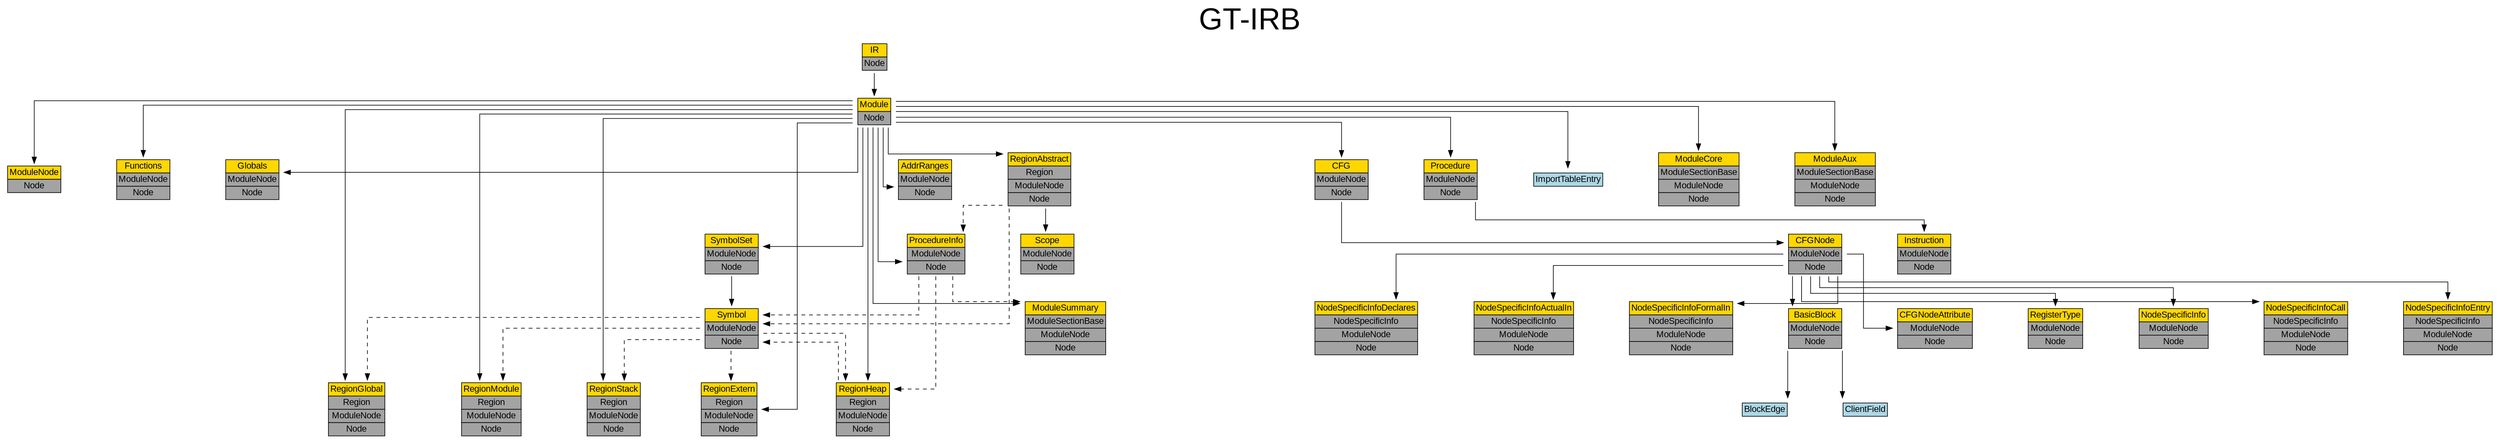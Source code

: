digraph quadtree {
	// title
	labelloc="t";
	label="GT-IRB";
	fontsize="48";
	graph [splines=ortho, nodesep=1.0];
	graph [fontname = "arial"];
 	node [fontname = "arial"];
 	edge [fontname = "arial"];
 	//rankdir="LR";

	// Inherited Types

	IR [shape=none, label=
		<<table border="0" cellspacing="0">
			<tr><td port="class" border="1" bgcolor="gold">IR</td></tr>
			<tr><td port="" border="1" bgcolor="grey64">Node</td></tr>
		</table>>
	]

	Module [shape=none, label=
		<<table border="0" cellspacing="0">
			<tr><td port="class" border="1" bgcolor="gold">Module</td></tr>
			<tr><td port="" border="1" bgcolor="grey64">Node</td></tr>
		</table>>
	]

	IR:class -> Module:class [headport=left, tailport=right];

	ModuleNode [shape=none, label=
		<<table border="0" cellspacing="0">
			<tr><td port="class" border="1" bgcolor="gold">ModuleNode</td></tr>
			<tr><td port="" border="1" bgcolor="grey64">Node</td></tr>
		</table>>
	]

	Module:class -> ModuleNode:class [headport=left, tailport=right];

	Functions [shape=none, label=
		<<table border="0" cellspacing="0">
			<tr><td port="class" border="1" bgcolor="gold">Functions</td></tr>
			<tr><td port="" border="1" bgcolor="grey64">ModuleNode</td></tr>
			<tr><td port="" border="1" bgcolor="grey64">Node</td></tr>
		</table>>
	]

	Module:class -> Functions:class [headport=left, tailport=right];

	Globals [shape=none, label=
		<<table border="0" cellspacing="0">
			<tr><td port="class" border="1" bgcolor="gold">Globals</td></tr>
			<tr><td port="" border="1" bgcolor="grey64">ModuleNode</td></tr>
			<tr><td port="" border="1" bgcolor="grey64">Node</td></tr>
		</table>>
	]

	Module:class -> Globals:class [headport=left, tailport=right];

	SymbolSet [shape=none, label=
		<<table border="0" cellspacing="0">
			<tr><td port="class" border="1" bgcolor="gold">SymbolSet</td></tr>
			<tr><td port="" border="1" bgcolor="grey64">ModuleNode</td></tr>
			<tr><td port="" border="1" bgcolor="grey64">Node</td></tr>
		</table>>
	]

	Module:class -> SymbolSet:class [headport=left, tailport=right];

	Symbol [shape=none, label=
		<<table border="0" cellspacing="0">
			<tr><td port="class" border="1" bgcolor="gold">Symbol</td></tr>
			<tr><td port="" border="1" bgcolor="grey64">ModuleNode</td></tr>
			<tr><td port="" border="1" bgcolor="grey64">Node</td></tr>
		</table>>
	]

	SymbolSet:class -> Symbol:class [headport=left, tailport=right];
	Symbol:region -> RegionGlobal:class [headport=left, tailport=right, style=dashed];
	Symbol:region -> RegionModule:class [headport=left, tailport=right, style=dashed];
	Symbol:region -> RegionStack:class [headport=left, tailport=right, style=dashed];
	Symbol:region -> RegionExtern:class [headport=left, tailport=right, style=dashed];
	Symbol:region -> RegionHeap:class [headport=left, tailport=right, style=dashed];

	AddrRanges [shape=none, label=
		<<table border="0" cellspacing="0">
			<tr><td port="class" border="1" bgcolor="gold">AddrRanges</td></tr>
			<tr><td port="" border="1" bgcolor="grey64">ModuleNode</td></tr>
			<tr><td port="" border="1" bgcolor="grey64">Node</td></tr>
		</table>>
	]

	Module:class -> AddrRanges:class [headport=left, tailport=right];

	ProcedureInfo [shape=none, label=
		<<table border="0" cellspacing="0">
			<tr><td port="class" border="1" bgcolor="gold">ProcedureInfo</td></tr>
			<tr><td port="" border="1" bgcolor="grey64">ModuleNode</td></tr>
			<tr><td port="" border="1" bgcolor="grey64">Node</td></tr>
		</table>>
	]

	Module:class -> ProcedureInfo:class [headport=left, tailport=right];
	ProcedureInfo:class -> Symbol:class [headport=left, tailport=right, style=dashed];
	ProcedureInfo:class -> ModuleSummary:class [headport=left, tailport=right, style=dashed];
	ProcedureInfo:class -> RegionHeap:class [headport=left, tailport=right, style=dashed];

	RegionGlobal [shape=none, label=
		<<table border="0" cellspacing="0">
			<tr><td port="class" border="1" bgcolor="gold">RegionGlobal</td></tr>
			<tr><td port="" border="1" bgcolor="grey64">Region</td></tr>
			<tr><td port="" border="1" bgcolor="grey64">ModuleNode</td></tr>
			<tr><td port="" border="1" bgcolor="grey64">Node</td></tr>
		</table>>
	]

	Module:class -> RegionGlobal:class [headport=left, tailport=right];

	RegionModule [shape=none, label=
		<<table border="0" cellspacing="0">
			<tr><td port="class" border="1" bgcolor="gold">RegionModule</td></tr>
			<tr><td port="" border="1" bgcolor="grey64">Region</td></tr>
			<tr><td port="" border="1" bgcolor="grey64">ModuleNode</td></tr>
			<tr><td port="" border="1" bgcolor="grey64">Node</td></tr>
		</table>>
	]

	Module:class -> RegionModule:class [headport=left, tailport=right];

	RegionAbstract [shape=none, label=
		<<table border="0" cellspacing="0">
			<tr><td port="class" border="1" bgcolor="gold">RegionAbstract</td></tr>
			<tr><td port="" border="1" bgcolor="grey64">Region</td></tr>
			<tr><td port="" border="1" bgcolor="grey64">ModuleNode</td></tr>
			<tr><td port="" border="1" bgcolor="grey64">Node</td></tr>
		</table>>
	]

	Module:class -> RegionAbstract:class [headport=left, tailport=right];

	Scope [shape=none, label=
		<<table border="0" cellspacing="0">
			<tr><td port="class" border="1" bgcolor="gold">Scope</td></tr>
			<tr><td port="" border="1" bgcolor="grey64">ModuleNode</td></tr>
			<tr><td port="" border="1" bgcolor="grey64">Node</td></tr>
		</table>>
	]

	RegionAbstract:class -> Scope:class [headport=left, tailport=right];
	RegionAbstract:class -> Symbol:class [headport=left, tailport=right, style=dashed];
	RegionAbstract:class -> ProcedureInfo:class [headport=left, tailport=right, style=dashed];

	RegionHeap [shape=none, label=
		<<table border="0" cellspacing="0">
			<tr><td port="class" border="1" bgcolor="gold">RegionHeap</td></tr>
			<tr><td port="" border="1" bgcolor="grey64">Region</td></tr>
			<tr><td port="" border="1" bgcolor="grey64">ModuleNode</td></tr>
			<tr><td port="" border="1" bgcolor="grey64">Node</td></tr>
		</table>>
	]

	Module:class -> RegionHeap:class [headport=left, tailport=right];
	RegionHeap:class -> Symbol:class [headport=left, tailport=right, style=dashed];

	RegionStack [shape=none, label=
		<<table border="0" cellspacing="0">
			<tr><td port="class" border="1" bgcolor="gold">RegionStack</td></tr>
			<tr><td port="class" border="1" bgcolor="grey64">Region</td></tr>
			<tr><td port="" border="1" bgcolor="grey64">ModuleNode</td></tr>
			<tr><td port="" border="1" bgcolor="grey64">Node</td></tr>
		</table>>
	]

	Module:class -> RegionStack:class [headport=left, tailport=right];

	RegionExtern [shape=none, label=
		<<table border="0" cellspacing="0">
			<tr><td port="class" border="1" bgcolor="gold">RegionExtern</td></tr>
			<tr><td port="class" border="1" bgcolor="grey64">Region</td></tr>
			<tr><td port="" border="1" bgcolor="grey64">ModuleNode</td></tr>
			<tr><td port="" border="1" bgcolor="grey64">Node</td></tr>
		</table>>
	]

	Module:class -> RegionExtern:class [headport=left, tailport=right];

	CFG [shape=none, label=
		<<table border="0" cellspacing="0">
			<tr><td port="class" border="1" bgcolor="gold">CFG</td></tr>
			<tr><td port="" border="1" bgcolor="grey64">ModuleNode</td></tr>
			<tr><td port="" border="1" bgcolor="grey64">Node</td></tr>
		</table>>
	]

	Module:class -> CFG:class [headport=left, tailport=right];

	CFGNode [shape=none, label=
		<<table border="0" cellspacing="0">
			<tr><td port="class" border="1" bgcolor="gold">CFGNode</td></tr>
			<tr><td port="" border="1" bgcolor="grey64">ModuleNode</td></tr>
			<tr><td port="" border="1" bgcolor="grey64">Node</td></tr>
		</table>>
	]

	CFG:class -> CFGNode:class [headport=left, tailport=right];

	BasicBlock [shape=none, label=
		<<table border="0" cellspacing="0">
			<tr><td port="class" border="1" bgcolor="gold">BasicBlock</td></tr>
			<tr><td port="" border="1" bgcolor="grey64">ModuleNode</td></tr>
			<tr><td port="" border="1" bgcolor="grey64">Node</td></tr>
		</table>>
	]

	CFGNode:class -> BasicBlock:class [headport=left, tailport=right];

	ClientField [shape=none, label=
		<<table border="0" cellspacing="0">
			<tr><td port="class" border="1" bgcolor="lightblue">ClientField</td></tr>
		</table>>
	]

	BasicBlock:class -> ClientField:class [headport=left, tailport=right];

	BlockEdge [shape=none, label=
		<<table border="0" cellspacing="0">
			<tr><td port="class" border="1" bgcolor="lightblue">BlockEdge</td></tr>
		</table>>
	]
	
	BasicBlock:class -> BlockEdge:class [headport=left, tailport=right];

	CFGNodeAttribute [shape=none, label=
		<<table border="0" cellspacing="0">
			<tr><td port="class" border="1" bgcolor="gold">CFGNodeAttribute</td></tr>
			<tr><td port="" border="1" bgcolor="grey64">ModuleNode</td></tr>
			<tr><td port="" border="1" bgcolor="grey64">Node</td></tr>
		</table>>
	]

	CFGNode:class -> CFGNodeAttribute:class [headport=left, tailport=right];

	RegisterType [shape=none, label=
		<<table border="0" cellspacing="0">
			<tr><td port="class" border="1" bgcolor="gold">RegisterType</td></tr>
			<tr><td port="" border="1" bgcolor="grey64">ModuleNode</td></tr>
			<tr><td port="" border="1" bgcolor="grey64">Node</td></tr>
		</table>>
	]

	CFGNode:class -> RegisterType:class [headport=left, tailport=right];

	NodeSpecificInfo [shape=none, label=
		<<table border="0" cellspacing="0">
			<tr><td port="class" border="1" bgcolor="gold">NodeSpecificInfo</td></tr>
			<tr><td port="" border="1" bgcolor="grey64">ModuleNode</td></tr>
			<tr><td port="" border="1" bgcolor="grey64">Node</td></tr>
		</table>>
	]

	CFGNode:class -> NodeSpecificInfo:class [headport=left, tailport=right];

	NodeSpecificInfoCall [shape=none, label=
		<<table border="0" cellspacing="0">
			<tr><td port="class" border="1" bgcolor="gold">NodeSpecificInfoCall</td></tr>
			<tr><td port="" border="1" bgcolor="grey64">NodeSpecificInfo</td></tr>
			<tr><td port="" border="1" bgcolor="grey64">ModuleNode</td></tr>
			<tr><td port="" border="1" bgcolor="grey64">Node</td></tr>
		</table>>
	]

	CFGNode:class -> NodeSpecificInfoCall:class [headport=left, tailport=right];

	NodeSpecificInfoEntry [shape=none, label=
		<<table border="0" cellspacing="0">
			<tr><td port="class" border="1" bgcolor="gold">NodeSpecificInfoEntry</td></tr>
			<tr><td port="" border="1" bgcolor="grey64">NodeSpecificInfo</td></tr>
			<tr><td port="" border="1" bgcolor="grey64">ModuleNode</td></tr>
			<tr><td port="" border="1" bgcolor="grey64">Node</td></tr>
		</table>>
	]

	CFGNode:class -> NodeSpecificInfoEntry:class [headport=left, tailport=right];

	NodeSpecificInfoDeclares [shape=none, label=
		<<table border="0" cellspacing="0">
			<tr><td port="class" border="1" bgcolor="gold">NodeSpecificInfoDeclares</td></tr>
			<tr><td port="" border="1" bgcolor="grey64">NodeSpecificInfo</td></tr>
			<tr><td port="" border="1" bgcolor="grey64">ModuleNode</td></tr>
			<tr><td port="" border="1" bgcolor="grey64">Node</td></tr>
		</table>>
	]

	CFGNode:class -> NodeSpecificInfoDeclares:class [headport=left, tailport=right];

	NodeSpecificInfoActualIn [shape=none, label=
		<<table border="0" cellspacing="0">
			<tr><td port="class" border="1" bgcolor="gold">NodeSpecificInfoActualIn</td></tr>
			<tr><td port="" border="1" bgcolor="grey64">NodeSpecificInfo</td></tr>
			<tr><td port="" border="1" bgcolor="grey64">ModuleNode</td></tr>
			<tr><td port="" border="1" bgcolor="grey64">Node</td></tr>
		</table>>
	]

	CFGNode:class -> NodeSpecificInfoActualIn:class [headport=left, tailport=right];

	NodeSpecificInfoFormalIn [shape=none, label=
		<<table border="0" cellspacing="0">
			<tr><td port="class" border="1" bgcolor="gold">NodeSpecificInfoFormalIn</td></tr>
			<tr><td port="" border="1" bgcolor="grey64">NodeSpecificInfo</td></tr>
			<tr><td port="" border="1" bgcolor="grey64">ModuleNode</td></tr>
			<tr><td port="" border="1" bgcolor="grey64">Node</td></tr>
		</table>>
	]

	CFGNode:class -> NodeSpecificInfoFormalIn:class [headport=left, tailport=right];

	Procedure [shape=none, label=
		<<table border="0" cellspacing="0">
			<tr><td port="class" border="1" bgcolor="gold">Procedure</td></tr>
			<tr><td port="" border="1" bgcolor="grey64">ModuleNode</td></tr>
			<tr><td port="" border="1" bgcolor="grey64">Node</td></tr>
		</table>>
	]

	Module:class -> Procedure:class [headport=left, tailport=right];

	Instruction [shape=none, label=
		<<table border="0" cellspacing="0">
			<tr><td port="class" border="1" bgcolor="gold">Instruction</td></tr>
			<tr><td port="" border="1" bgcolor="grey64">ModuleNode</td></tr>
			<tr><td port="" border="1" bgcolor="grey64">Node</td></tr>
		</table>>
	]

	Procedure:class -> Instruction:class [headport=left, tailport=right];

	ImportTableEntry [shape=none, label=
		<<table border="0" cellspacing="0">
			<tr><td port="class" border="1" bgcolor="lightblue">ImportTableEntry</td></tr>
		</table>>
	]

	Module:class -> ImportTableEntry:class [headport=left, tailport=right];
	Module:class -> ModuleSummary:class [headport=left, tailport=right];
	Module:class -> ModuleCore:class [headport=left, tailport=right];
	Module:class -> ModuleAux:class [headport=left, tailport=right];

	ModuleSummary [shape=none, label=
		<<table border="0" cellspacing="0">
			<tr><td port="class" border="1" bgcolor="gold">ModuleSummary</td></tr>
			<tr><td port="" border="1" bgcolor="grey64">ModuleSectionBase</td></tr>
			<tr><td port="" border="1" bgcolor="grey64">ModuleNode</td></tr>
			<tr><td port="" border="1" bgcolor="grey64">Node</td></tr>
		</table>>
	]

	ModuleCore [shape=none, label=
		<<table border="0" cellspacing="0">
			<tr><td port="class" border="1" bgcolor="gold">ModuleCore</td></tr>
			<tr><td port="" border="1" bgcolor="grey64">ModuleSectionBase</td></tr>
			<tr><td port="" border="1" bgcolor="grey64">ModuleNode</td></tr>
			<tr><td port="" border="1" bgcolor="grey64">Node</td></tr>
		</table>>
	]

	ModuleAux [shape=none, label=
		<<table border="0" cellspacing="0">
			<tr><td port="class" border="1" bgcolor="gold">ModuleAux</td></tr>
			<tr><td port="" border="1" bgcolor="grey64">ModuleSectionBase</td></tr>
			<tr><td port="" border="1" bgcolor="grey64">ModuleNode</td></tr>
			<tr><td port="" border="1" bgcolor="grey64">Node</td></tr>
		</table>>
	]
}
